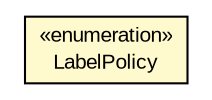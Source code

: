 #!/usr/local/bin/dot
#
# Class diagram 
# Generated by UMLGraph version R5_6-24-gf6e263 (http://www.umlgraph.org/)
#

digraph G {
	edge [fontname="arial",fontsize=10,labelfontname="arial",labelfontsize=10];
	node [fontname="arial",fontsize=10,shape=plaintext];
	nodesep=0.25;
	ranksep=0.5;
	// org.osmdroid.views.overlay.simplefastpoint.SimpleFastPointOverlayOptions.LabelPolicy
	c31896 [label=<<table title="org.osmdroid.views.overlay.simplefastpoint.SimpleFastPointOverlayOptions.LabelPolicy" border="0" cellborder="1" cellspacing="0" cellpadding="2" port="p" bgcolor="lemonChiffon" href="./SimpleFastPointOverlayOptions.LabelPolicy.html">
		<tr><td><table border="0" cellspacing="0" cellpadding="1">
<tr><td align="center" balign="center"> &#171;enumeration&#187; </td></tr>
<tr><td align="center" balign="center"> LabelPolicy </td></tr>
		</table></td></tr>
		</table>>, URL="./SimpleFastPointOverlayOptions.LabelPolicy.html", fontname="arial", fontcolor="black", fontsize=10.0];
}

